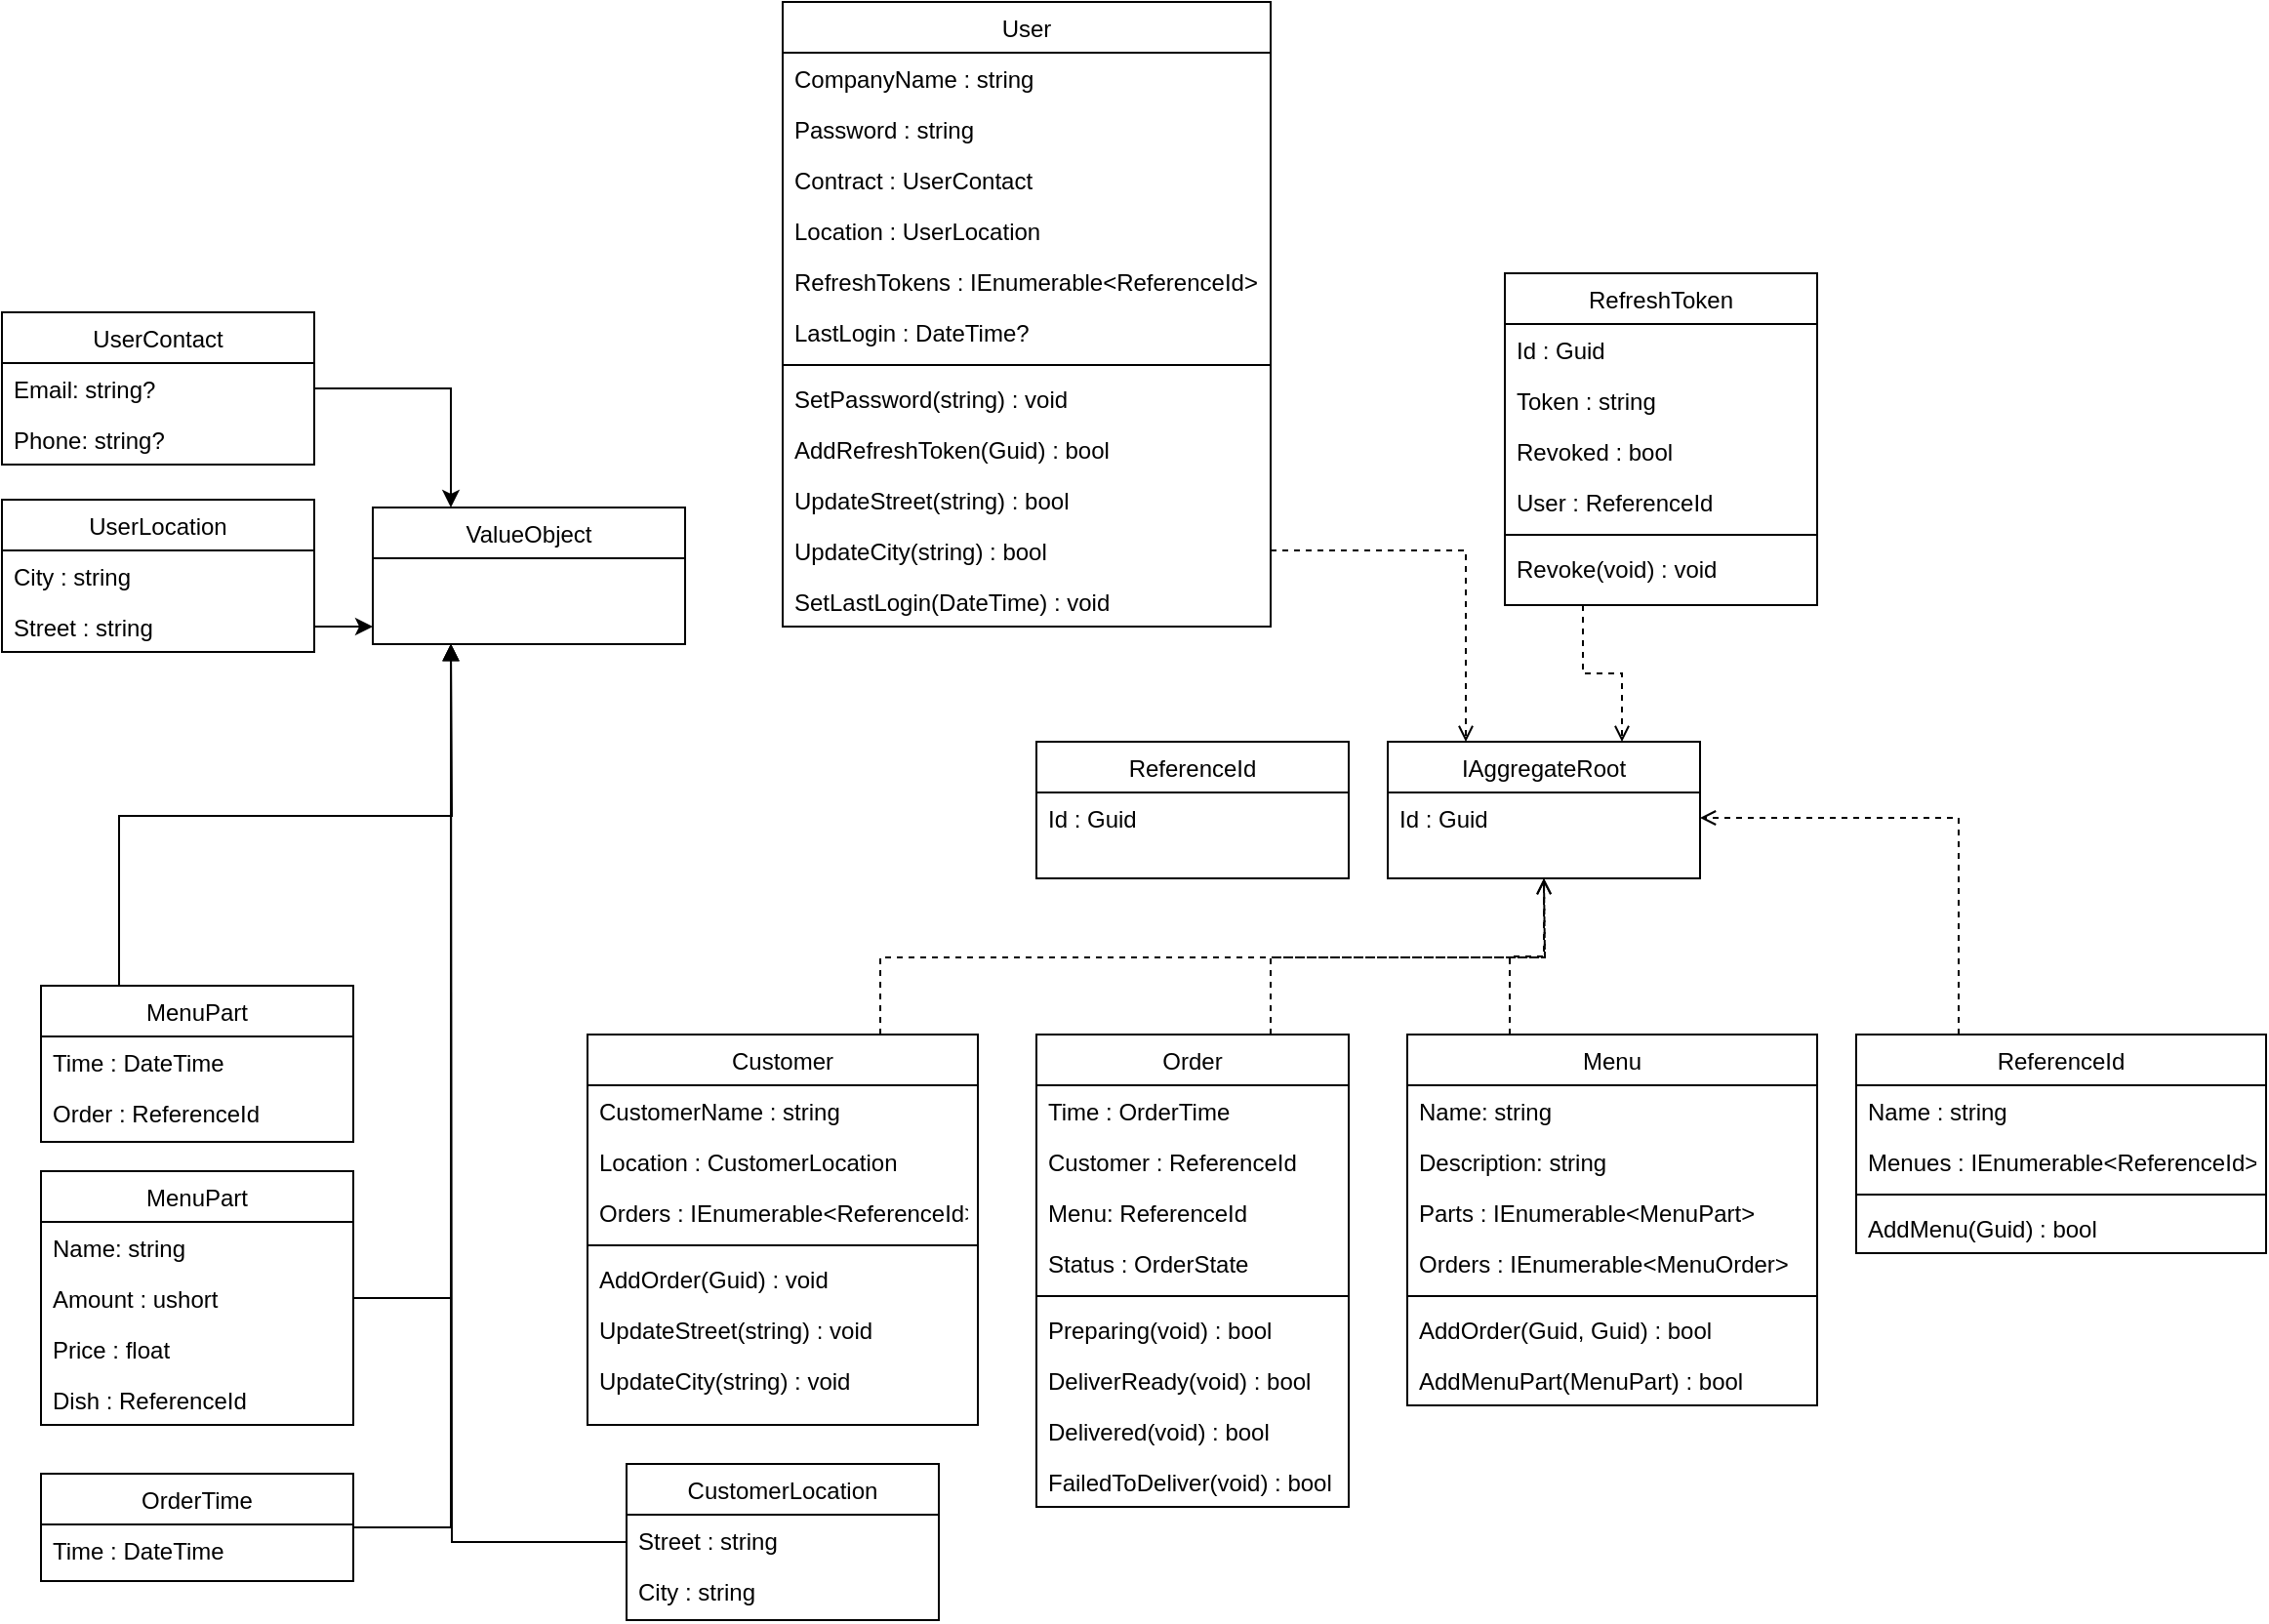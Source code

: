 <mxfile version="24.2.8" type="device">
  <diagram id="C5RBs43oDa-KdzZeNtuy" name="Page-1">
    <mxGraphModel dx="2555" dy="928" grid="1" gridSize="10" guides="1" tooltips="1" connect="1" arrows="1" fold="1" page="1" pageScale="1" pageWidth="827" pageHeight="1169" math="0" shadow="0">
      <root>
        <mxCell id="WIyWlLk6GJQsqaUBKTNV-0" />
        <mxCell id="WIyWlLk6GJQsqaUBKTNV-1" parent="WIyWlLk6GJQsqaUBKTNV-0" />
        <mxCell id="0vBWi96ck9Bd_lwoH30j-1" value="IAggregateRoot" style="swimlane;fontStyle=0;align=center;verticalAlign=top;childLayout=stackLayout;horizontal=1;startSize=26;horizontalStack=0;resizeParent=1;resizeLast=0;collapsible=0;marginBottom=0;rounded=0;shadow=0;strokeWidth=1;connectable=1;swimlaneLine=1;swimlaneFillColor=none;swimlaneHead=1;pointerEvents=1;swimlaneBody=1;container=1;dropTarget=1;" vertex="1" parent="WIyWlLk6GJQsqaUBKTNV-1">
          <mxGeometry x="330" y="560" width="160" height="70" as="geometry">
            <mxRectangle x="300" y="560" width="170" height="26" as="alternateBounds" />
          </mxGeometry>
        </mxCell>
        <mxCell id="0vBWi96ck9Bd_lwoH30j-2" value="Id : Guid" style="text;align=left;verticalAlign=top;spacingLeft=4;spacingRight=4;overflow=hidden;rotatable=0;points=[[0,0.5],[1,0.5]];portConstraint=eastwest;strokeColor=none;" vertex="1" parent="0vBWi96ck9Bd_lwoH30j-1">
          <mxGeometry y="26" width="160" height="26" as="geometry" />
        </mxCell>
        <mxCell id="0vBWi96ck9Bd_lwoH30j-17" style="edgeStyle=orthogonalEdgeStyle;rounded=0;orthogonalLoop=1;jettySize=auto;html=1;exitX=0.25;exitY=0;exitDx=0;exitDy=0;entryX=0.5;entryY=1;entryDx=0;entryDy=0;dashed=1;endArrow=open;endFill=0;" edge="1" parent="WIyWlLk6GJQsqaUBKTNV-1" source="0vBWi96ck9Bd_lwoH30j-9" target="0vBWi96ck9Bd_lwoH30j-1">
          <mxGeometry relative="1" as="geometry" />
        </mxCell>
        <mxCell id="0vBWi96ck9Bd_lwoH30j-9" value="Menu" style="swimlane;fontStyle=0;align=center;verticalAlign=top;childLayout=stackLayout;horizontal=1;startSize=26;horizontalStack=0;resizeParent=1;resizeLast=0;collapsible=0;marginBottom=0;rounded=0;shadow=0;strokeWidth=1;connectable=1;swimlaneLine=1;swimlaneFillColor=none;swimlaneHead=1;pointerEvents=1;swimlaneBody=1;container=1;dropTarget=1;" vertex="1" parent="WIyWlLk6GJQsqaUBKTNV-1">
          <mxGeometry x="340" y="710" width="210" height="190" as="geometry">
            <mxRectangle x="300" y="560" width="170" height="26" as="alternateBounds" />
          </mxGeometry>
        </mxCell>
        <mxCell id="0vBWi96ck9Bd_lwoH30j-14" value="Name: string&#xa;" style="text;align=left;verticalAlign=top;spacingLeft=4;spacingRight=4;overflow=hidden;rotatable=0;points=[[0,0.5],[1,0.5]];portConstraint=eastwest;strokeColor=none;" vertex="1" parent="0vBWi96ck9Bd_lwoH30j-9">
          <mxGeometry y="26" width="210" height="26" as="geometry" />
        </mxCell>
        <mxCell id="0vBWi96ck9Bd_lwoH30j-15" value="Description: string&#xa;" style="text;align=left;verticalAlign=top;spacingLeft=4;spacingRight=4;overflow=hidden;rotatable=0;points=[[0,0.5],[1,0.5]];portConstraint=eastwest;strokeColor=none;" vertex="1" parent="0vBWi96ck9Bd_lwoH30j-9">
          <mxGeometry y="52" width="210" height="26" as="geometry" />
        </mxCell>
        <mxCell id="0vBWi96ck9Bd_lwoH30j-34" value="Parts : IEnumerable&lt;MenuPart&gt;" style="text;align=left;verticalAlign=top;spacingLeft=4;spacingRight=4;overflow=hidden;rotatable=0;points=[[0,0.5],[1,0.5]];portConstraint=eastwest;strokeColor=none;" vertex="1" parent="0vBWi96ck9Bd_lwoH30j-9">
          <mxGeometry y="78" width="210" height="26" as="geometry" />
        </mxCell>
        <mxCell id="0vBWi96ck9Bd_lwoH30j-35" value="Orders : IEnumerable&lt;MenuOrder&gt;" style="text;align=left;verticalAlign=top;spacingLeft=4;spacingRight=4;overflow=hidden;rotatable=0;points=[[0,0.5],[1,0.5]];portConstraint=eastwest;strokeColor=none;" vertex="1" parent="0vBWi96ck9Bd_lwoH30j-9">
          <mxGeometry y="104" width="210" height="26" as="geometry" />
        </mxCell>
        <mxCell id="0vBWi96ck9Bd_lwoH30j-73" value="" style="line;strokeWidth=1;fillColor=none;align=left;verticalAlign=middle;spacingTop=-1;spacingLeft=3;spacingRight=3;rotatable=0;labelPosition=right;points=[];portConstraint=eastwest;strokeColor=inherit;" vertex="1" parent="0vBWi96ck9Bd_lwoH30j-9">
          <mxGeometry y="130" width="210" height="8" as="geometry" />
        </mxCell>
        <mxCell id="0vBWi96ck9Bd_lwoH30j-74" value="AddOrder(Guid, Guid) : bool" style="text;align=left;verticalAlign=top;spacingLeft=4;spacingRight=4;overflow=hidden;rotatable=0;points=[[0,0.5],[1,0.5]];portConstraint=eastwest;strokeColor=none;" vertex="1" parent="0vBWi96ck9Bd_lwoH30j-9">
          <mxGeometry y="138" width="210" height="26" as="geometry" />
        </mxCell>
        <mxCell id="0vBWi96ck9Bd_lwoH30j-75" value="AddMenuPart(MenuPart) : bool" style="text;align=left;verticalAlign=top;spacingLeft=4;spacingRight=4;overflow=hidden;rotatable=0;points=[[0,0.5],[1,0.5]];portConstraint=eastwest;strokeColor=none;" vertex="1" parent="0vBWi96ck9Bd_lwoH30j-9">
          <mxGeometry y="164" width="210" height="26" as="geometry" />
        </mxCell>
        <mxCell id="0vBWi96ck9Bd_lwoH30j-12" value="ValueObject" style="swimlane;fontStyle=0;align=center;verticalAlign=top;childLayout=stackLayout;horizontal=1;startSize=26;horizontalStack=0;resizeParent=1;resizeLast=0;collapsible=0;marginBottom=0;rounded=0;shadow=0;strokeWidth=1;connectable=1;swimlaneLine=1;swimlaneFillColor=none;swimlaneHead=1;pointerEvents=1;swimlaneBody=1;container=1;dropTarget=1;" vertex="1" parent="WIyWlLk6GJQsqaUBKTNV-1">
          <mxGeometry x="-190" y="440" width="160" height="70" as="geometry">
            <mxRectangle x="300" y="560" width="170" height="26" as="alternateBounds" />
          </mxGeometry>
        </mxCell>
        <mxCell id="0vBWi96ck9Bd_lwoH30j-108" style="edgeStyle=orthogonalEdgeStyle;rounded=0;orthogonalLoop=1;jettySize=auto;html=1;exitX=0.25;exitY=0;exitDx=0;exitDy=0;endArrow=block;endFill=1;" edge="1" parent="WIyWlLk6GJQsqaUBKTNV-1" source="0vBWi96ck9Bd_lwoH30j-18">
          <mxGeometry relative="1" as="geometry">
            <mxPoint x="-150" y="510" as="targetPoint" />
          </mxGeometry>
        </mxCell>
        <mxCell id="0vBWi96ck9Bd_lwoH30j-18" value="MenuPart" style="swimlane;fontStyle=0;align=center;verticalAlign=top;childLayout=stackLayout;horizontal=1;startSize=26;horizontalStack=0;resizeParent=1;resizeLast=0;collapsible=0;marginBottom=0;rounded=0;shadow=0;strokeWidth=1;connectable=1;swimlaneLine=1;swimlaneFillColor=none;swimlaneHead=1;pointerEvents=1;swimlaneBody=1;container=1;dropTarget=1;" vertex="1" parent="WIyWlLk6GJQsqaUBKTNV-1">
          <mxGeometry x="-360" y="685" width="160" height="80" as="geometry">
            <mxRectangle x="300" y="560" width="170" height="26" as="alternateBounds" />
          </mxGeometry>
        </mxCell>
        <mxCell id="0vBWi96ck9Bd_lwoH30j-31" value="Time : DateTime" style="text;align=left;verticalAlign=top;spacingLeft=4;spacingRight=4;overflow=hidden;rotatable=0;points=[[0,0.5],[1,0.5]];portConstraint=eastwest;strokeColor=none;" vertex="1" parent="0vBWi96ck9Bd_lwoH30j-18">
          <mxGeometry y="26" width="160" height="26" as="geometry" />
        </mxCell>
        <mxCell id="0vBWi96ck9Bd_lwoH30j-33" value="Order : ReferenceId" style="text;align=left;verticalAlign=top;spacingLeft=4;spacingRight=4;overflow=hidden;rotatable=0;points=[[0,0.5],[1,0.5]];portConstraint=eastwest;strokeColor=none;" vertex="1" parent="0vBWi96ck9Bd_lwoH30j-18">
          <mxGeometry y="52" width="160" height="26" as="geometry" />
        </mxCell>
        <mxCell id="0vBWi96ck9Bd_lwoH30j-109" style="edgeStyle=orthogonalEdgeStyle;rounded=0;orthogonalLoop=1;jettySize=auto;html=1;exitX=1;exitY=0.5;exitDx=0;exitDy=0;entryX=0.25;entryY=1;entryDx=0;entryDy=0;endArrow=block;endFill=1;" edge="1" parent="WIyWlLk6GJQsqaUBKTNV-1" source="0vBWi96ck9Bd_lwoH30j-19" target="0vBWi96ck9Bd_lwoH30j-12">
          <mxGeometry relative="1" as="geometry" />
        </mxCell>
        <mxCell id="0vBWi96ck9Bd_lwoH30j-19" value="MenuPart&#xa;" style="swimlane;fontStyle=0;align=center;verticalAlign=top;childLayout=stackLayout;horizontal=1;startSize=26;horizontalStack=0;resizeParent=1;resizeLast=0;collapsible=0;marginBottom=0;rounded=0;shadow=0;strokeWidth=1;connectable=1;swimlaneLine=1;swimlaneFillColor=none;swimlaneHead=1;pointerEvents=1;swimlaneBody=1;container=1;dropTarget=1;" vertex="1" parent="WIyWlLk6GJQsqaUBKTNV-1">
          <mxGeometry x="-360" y="780" width="160" height="130" as="geometry">
            <mxRectangle x="300" y="560" width="170" height="26" as="alternateBounds" />
          </mxGeometry>
        </mxCell>
        <mxCell id="0vBWi96ck9Bd_lwoH30j-28" value="Name: string&#xa;" style="text;align=left;verticalAlign=top;spacingLeft=4;spacingRight=4;overflow=hidden;rotatable=0;points=[[0,0.5],[1,0.5]];portConstraint=eastwest;strokeColor=none;" vertex="1" parent="0vBWi96ck9Bd_lwoH30j-19">
          <mxGeometry y="26" width="160" height="26" as="geometry" />
        </mxCell>
        <mxCell id="0vBWi96ck9Bd_lwoH30j-29" value="Amount : ushort" style="text;align=left;verticalAlign=top;spacingLeft=4;spacingRight=4;overflow=hidden;rotatable=0;points=[[0,0.5],[1,0.5]];portConstraint=eastwest;strokeColor=none;" vertex="1" parent="0vBWi96ck9Bd_lwoH30j-19">
          <mxGeometry y="52" width="160" height="26" as="geometry" />
        </mxCell>
        <mxCell id="0vBWi96ck9Bd_lwoH30j-30" value="Price : float" style="text;align=left;verticalAlign=top;spacingLeft=4;spacingRight=4;overflow=hidden;rotatable=0;points=[[0,0.5],[1,0.5]];portConstraint=eastwest;strokeColor=none;" vertex="1" parent="0vBWi96ck9Bd_lwoH30j-19">
          <mxGeometry y="78" width="160" height="26" as="geometry" />
        </mxCell>
        <mxCell id="0vBWi96ck9Bd_lwoH30j-32" value="Dish : ReferenceId" style="text;align=left;verticalAlign=top;spacingLeft=4;spacingRight=4;overflow=hidden;rotatable=0;points=[[0,0.5],[1,0.5]];portConstraint=eastwest;strokeColor=none;" vertex="1" parent="0vBWi96ck9Bd_lwoH30j-19">
          <mxGeometry y="104" width="160" height="26" as="geometry" />
        </mxCell>
        <mxCell id="0vBWi96ck9Bd_lwoH30j-22" value="ReferenceId" style="swimlane;fontStyle=0;align=center;verticalAlign=top;childLayout=stackLayout;horizontal=1;startSize=26;horizontalStack=0;resizeParent=1;resizeLast=0;collapsible=0;marginBottom=0;rounded=0;shadow=0;strokeWidth=1;connectable=1;swimlaneLine=1;swimlaneFillColor=none;swimlaneHead=1;pointerEvents=1;swimlaneBody=1;container=1;dropTarget=1;" vertex="1" parent="WIyWlLk6GJQsqaUBKTNV-1">
          <mxGeometry x="150" y="560" width="160" height="70" as="geometry">
            <mxRectangle x="300" y="560" width="170" height="26" as="alternateBounds" />
          </mxGeometry>
        </mxCell>
        <mxCell id="0vBWi96ck9Bd_lwoH30j-23" value="Id : Guid" style="text;align=left;verticalAlign=top;spacingLeft=4;spacingRight=4;overflow=hidden;rotatable=0;points=[[0,0.5],[1,0.5]];portConstraint=eastwest;strokeColor=none;" vertex="1" parent="0vBWi96ck9Bd_lwoH30j-22">
          <mxGeometry y="26" width="160" height="26" as="geometry" />
        </mxCell>
        <mxCell id="0vBWi96ck9Bd_lwoH30j-65" style="edgeStyle=orthogonalEdgeStyle;rounded=0;orthogonalLoop=1;jettySize=auto;html=1;exitX=0.75;exitY=0;exitDx=0;exitDy=0;dashed=1;endArrow=open;endFill=0;" edge="1" parent="WIyWlLk6GJQsqaUBKTNV-1" source="0vBWi96ck9Bd_lwoH30j-37">
          <mxGeometry relative="1" as="geometry">
            <mxPoint x="410.0" y="630" as="targetPoint" />
          </mxGeometry>
        </mxCell>
        <mxCell id="0vBWi96ck9Bd_lwoH30j-37" value="Order" style="swimlane;fontStyle=0;align=center;verticalAlign=top;childLayout=stackLayout;horizontal=1;startSize=26;horizontalStack=0;resizeParent=1;resizeLast=0;collapsible=0;marginBottom=0;rounded=0;shadow=0;strokeWidth=1;connectable=1;swimlaneLine=1;swimlaneFillColor=none;swimlaneHead=1;pointerEvents=1;swimlaneBody=1;container=1;dropTarget=1;" vertex="1" parent="WIyWlLk6GJQsqaUBKTNV-1">
          <mxGeometry x="150" y="710" width="160" height="242" as="geometry">
            <mxRectangle x="300" y="560" width="170" height="26" as="alternateBounds" />
          </mxGeometry>
        </mxCell>
        <mxCell id="0vBWi96ck9Bd_lwoH30j-41" value="Time : OrderTime" style="text;align=left;verticalAlign=top;spacingLeft=4;spacingRight=4;overflow=hidden;rotatable=0;points=[[0,0.5],[1,0.5]];portConstraint=eastwest;strokeColor=none;" vertex="1" parent="0vBWi96ck9Bd_lwoH30j-37">
          <mxGeometry y="26" width="160" height="26" as="geometry" />
        </mxCell>
        <mxCell id="0vBWi96ck9Bd_lwoH30j-42" value="Customer : ReferenceId" style="text;align=left;verticalAlign=top;spacingLeft=4;spacingRight=4;overflow=hidden;rotatable=0;points=[[0,0.5],[1,0.5]];portConstraint=eastwest;strokeColor=none;" vertex="1" parent="0vBWi96ck9Bd_lwoH30j-37">
          <mxGeometry y="52" width="160" height="26" as="geometry" />
        </mxCell>
        <mxCell id="0vBWi96ck9Bd_lwoH30j-43" value="Menu: ReferenceId" style="text;align=left;verticalAlign=top;spacingLeft=4;spacingRight=4;overflow=hidden;rotatable=0;points=[[0,0.5],[1,0.5]];portConstraint=eastwest;strokeColor=none;" vertex="1" parent="0vBWi96ck9Bd_lwoH30j-37">
          <mxGeometry y="78" width="160" height="26" as="geometry" />
        </mxCell>
        <mxCell id="0vBWi96ck9Bd_lwoH30j-47" value="Status : OrderState" style="text;align=left;verticalAlign=top;spacingLeft=4;spacingRight=4;overflow=hidden;rotatable=0;points=[[0,0.5],[1,0.5]];portConstraint=eastwest;strokeColor=none;" vertex="1" parent="0vBWi96ck9Bd_lwoH30j-37">
          <mxGeometry y="104" width="160" height="26" as="geometry" />
        </mxCell>
        <mxCell id="0vBWi96ck9Bd_lwoH30j-67" value="" style="line;strokeWidth=1;fillColor=none;align=left;verticalAlign=middle;spacingTop=-1;spacingLeft=3;spacingRight=3;rotatable=0;labelPosition=right;points=[];portConstraint=eastwest;strokeColor=inherit;" vertex="1" parent="0vBWi96ck9Bd_lwoH30j-37">
          <mxGeometry y="130" width="160" height="8" as="geometry" />
        </mxCell>
        <mxCell id="0vBWi96ck9Bd_lwoH30j-68" value="Preparing(void) : bool" style="text;align=left;verticalAlign=top;spacingLeft=4;spacingRight=4;overflow=hidden;rotatable=0;points=[[0,0.5],[1,0.5]];portConstraint=eastwest;strokeColor=none;" vertex="1" parent="0vBWi96ck9Bd_lwoH30j-37">
          <mxGeometry y="138" width="160" height="26" as="geometry" />
        </mxCell>
        <mxCell id="0vBWi96ck9Bd_lwoH30j-69" value="DeliverReady(void) : bool" style="text;align=left;verticalAlign=top;spacingLeft=4;spacingRight=4;overflow=hidden;rotatable=0;points=[[0,0.5],[1,0.5]];portConstraint=eastwest;strokeColor=none;" vertex="1" parent="0vBWi96ck9Bd_lwoH30j-37">
          <mxGeometry y="164" width="160" height="26" as="geometry" />
        </mxCell>
        <mxCell id="0vBWi96ck9Bd_lwoH30j-70" value="Delivered(void) : bool" style="text;align=left;verticalAlign=top;spacingLeft=4;spacingRight=4;overflow=hidden;rotatable=0;points=[[0,0.5],[1,0.5]];portConstraint=eastwest;strokeColor=none;" vertex="1" parent="0vBWi96ck9Bd_lwoH30j-37">
          <mxGeometry y="190" width="160" height="26" as="geometry" />
        </mxCell>
        <mxCell id="0vBWi96ck9Bd_lwoH30j-71" value="FailedToDeliver(void) : bool" style="text;align=left;verticalAlign=top;spacingLeft=4;spacingRight=4;overflow=hidden;rotatable=0;points=[[0,0.5],[1,0.5]];portConstraint=eastwest;strokeColor=none;" vertex="1" parent="0vBWi96ck9Bd_lwoH30j-37">
          <mxGeometry y="216" width="160" height="26" as="geometry" />
        </mxCell>
        <mxCell id="0vBWi96ck9Bd_lwoH30j-112" style="edgeStyle=orthogonalEdgeStyle;rounded=0;orthogonalLoop=1;jettySize=auto;html=1;exitX=1;exitY=0.5;exitDx=0;exitDy=0;entryX=0.25;entryY=1;entryDx=0;entryDy=0;endArrow=block;endFill=1;" edge="1" parent="WIyWlLk6GJQsqaUBKTNV-1" source="0vBWi96ck9Bd_lwoH30j-38" target="0vBWi96ck9Bd_lwoH30j-12">
          <mxGeometry relative="1" as="geometry" />
        </mxCell>
        <mxCell id="0vBWi96ck9Bd_lwoH30j-38" value="OrderTime" style="swimlane;fontStyle=0;align=center;verticalAlign=top;childLayout=stackLayout;horizontal=1;startSize=26;horizontalStack=0;resizeParent=1;resizeLast=0;collapsible=0;marginBottom=0;rounded=0;shadow=0;strokeWidth=1;connectable=1;swimlaneLine=1;swimlaneFillColor=none;swimlaneHead=1;pointerEvents=1;swimlaneBody=1;container=1;dropTarget=1;" vertex="1" parent="WIyWlLk6GJQsqaUBKTNV-1">
          <mxGeometry x="-360" y="935" width="160" height="55" as="geometry">
            <mxRectangle x="300" y="560" width="170" height="26" as="alternateBounds" />
          </mxGeometry>
        </mxCell>
        <mxCell id="0vBWi96ck9Bd_lwoH30j-39" value="Time : DateTime" style="text;align=left;verticalAlign=top;spacingLeft=4;spacingRight=4;overflow=hidden;rotatable=0;points=[[0,0.5],[1,0.5]];portConstraint=eastwest;strokeColor=none;" vertex="1" parent="0vBWi96ck9Bd_lwoH30j-38">
          <mxGeometry y="26" width="160" height="26" as="geometry" />
        </mxCell>
        <mxCell id="0vBWi96ck9Bd_lwoH30j-66" style="edgeStyle=orthogonalEdgeStyle;rounded=0;orthogonalLoop=1;jettySize=auto;html=1;exitX=0.75;exitY=0;exitDx=0;exitDy=0;endArrow=none;endFill=0;dashed=1;" edge="1" parent="WIyWlLk6GJQsqaUBKTNV-1" source="0vBWi96ck9Bd_lwoH30j-45">
          <mxGeometry relative="1" as="geometry">
            <mxPoint x="410.0" y="630" as="targetPoint" />
          </mxGeometry>
        </mxCell>
        <mxCell id="0vBWi96ck9Bd_lwoH30j-45" value="Customer" style="swimlane;fontStyle=0;align=center;verticalAlign=top;childLayout=stackLayout;horizontal=1;startSize=26;horizontalStack=0;resizeParent=1;resizeLast=0;collapsible=0;marginBottom=0;rounded=0;shadow=0;strokeWidth=1;connectable=1;swimlaneLine=1;swimlaneFillColor=none;swimlaneHead=1;pointerEvents=1;swimlaneBody=1;container=1;dropTarget=1;strokeColor=default;" vertex="1" parent="WIyWlLk6GJQsqaUBKTNV-1">
          <mxGeometry x="-80" y="710" width="200" height="200" as="geometry">
            <mxRectangle x="300" y="560" width="170" height="26" as="alternateBounds" />
          </mxGeometry>
        </mxCell>
        <mxCell id="0vBWi96ck9Bd_lwoH30j-40" value="CustomerName : string" style="text;align=left;verticalAlign=top;spacingLeft=4;spacingRight=4;overflow=hidden;rotatable=0;points=[[0,0.5],[1,0.5]];portConstraint=eastwest;strokeColor=none;" vertex="1" parent="0vBWi96ck9Bd_lwoH30j-45">
          <mxGeometry y="26" width="200" height="26" as="geometry" />
        </mxCell>
        <mxCell id="0vBWi96ck9Bd_lwoH30j-48" value="Location : CustomerLocation" style="text;align=left;verticalAlign=top;spacingLeft=4;spacingRight=4;overflow=hidden;rotatable=0;points=[[0,0.5],[1,0.5]];portConstraint=eastwest;strokeColor=none;" vertex="1" parent="0vBWi96ck9Bd_lwoH30j-45">
          <mxGeometry y="52" width="200" height="26" as="geometry" />
        </mxCell>
        <mxCell id="0vBWi96ck9Bd_lwoH30j-49" value="Orders : IEnumerable&lt;ReferenceId&gt;" style="text;align=left;verticalAlign=top;spacingLeft=4;spacingRight=4;overflow=hidden;rotatable=0;points=[[0,0.5],[1,0.5]];portConstraint=eastwest;strokeColor=none;" vertex="1" parent="0vBWi96ck9Bd_lwoH30j-45">
          <mxGeometry y="78" width="200" height="26" as="geometry" />
        </mxCell>
        <mxCell id="0vBWi96ck9Bd_lwoH30j-54" value="" style="line;strokeWidth=1;fillColor=none;align=left;verticalAlign=middle;spacingTop=-1;spacingLeft=3;spacingRight=3;rotatable=0;labelPosition=right;points=[];portConstraint=eastwest;strokeColor=inherit;" vertex="1" parent="0vBWi96ck9Bd_lwoH30j-45">
          <mxGeometry y="104" width="200" height="8" as="geometry" />
        </mxCell>
        <mxCell id="0vBWi96ck9Bd_lwoH30j-56" value="AddOrder(Guid) : void" style="text;align=left;verticalAlign=top;spacingLeft=4;spacingRight=4;overflow=hidden;rotatable=0;points=[[0,0.5],[1,0.5]];portConstraint=eastwest;strokeColor=none;" vertex="1" parent="0vBWi96ck9Bd_lwoH30j-45">
          <mxGeometry y="112" width="200" height="26" as="geometry" />
        </mxCell>
        <mxCell id="0vBWi96ck9Bd_lwoH30j-58" value="UpdateStreet(string) : void" style="text;align=left;verticalAlign=top;spacingLeft=4;spacingRight=4;overflow=hidden;rotatable=0;points=[[0,0.5],[1,0.5]];portConstraint=eastwest;strokeColor=none;" vertex="1" parent="0vBWi96ck9Bd_lwoH30j-45">
          <mxGeometry y="138" width="200" height="26" as="geometry" />
        </mxCell>
        <mxCell id="0vBWi96ck9Bd_lwoH30j-59" value="UpdateCity(string) : void" style="text;align=left;verticalAlign=top;spacingLeft=4;spacingRight=4;overflow=hidden;rotatable=0;points=[[0,0.5],[1,0.5]];portConstraint=eastwest;strokeColor=none;" vertex="1" parent="0vBWi96ck9Bd_lwoH30j-45">
          <mxGeometry y="164" width="200" height="26" as="geometry" />
        </mxCell>
        <mxCell id="0vBWi96ck9Bd_lwoH30j-106" style="edgeStyle=orthogonalEdgeStyle;rounded=0;orthogonalLoop=1;jettySize=auto;html=1;exitX=0;exitY=0.5;exitDx=0;exitDy=0;endArrow=block;endFill=1;" edge="1" parent="WIyWlLk6GJQsqaUBKTNV-1" source="0vBWi96ck9Bd_lwoH30j-60">
          <mxGeometry relative="1" as="geometry">
            <mxPoint x="-150" y="510" as="targetPoint" />
          </mxGeometry>
        </mxCell>
        <mxCell id="0vBWi96ck9Bd_lwoH30j-60" value="CustomerLocation" style="swimlane;fontStyle=0;align=center;verticalAlign=top;childLayout=stackLayout;horizontal=1;startSize=26;horizontalStack=0;resizeParent=1;resizeLast=0;collapsible=0;marginBottom=0;rounded=0;shadow=0;strokeWidth=1;connectable=1;swimlaneLine=1;swimlaneFillColor=none;swimlaneHead=1;pointerEvents=1;swimlaneBody=1;container=1;dropTarget=1;" vertex="1" parent="WIyWlLk6GJQsqaUBKTNV-1">
          <mxGeometry x="-60" y="930" width="160" height="80" as="geometry">
            <mxRectangle x="300" y="560" width="170" height="26" as="alternateBounds" />
          </mxGeometry>
        </mxCell>
        <mxCell id="0vBWi96ck9Bd_lwoH30j-61" value="Street : string" style="text;align=left;verticalAlign=top;spacingLeft=4;spacingRight=4;overflow=hidden;rotatable=0;points=[[0,0.5],[1,0.5]];portConstraint=eastwest;strokeColor=none;" vertex="1" parent="0vBWi96ck9Bd_lwoH30j-60">
          <mxGeometry y="26" width="160" height="26" as="geometry" />
        </mxCell>
        <mxCell id="0vBWi96ck9Bd_lwoH30j-62" value="City : string" style="text;align=left;verticalAlign=top;spacingLeft=4;spacingRight=4;overflow=hidden;rotatable=0;points=[[0,0.5],[1,0.5]];portConstraint=eastwest;strokeColor=none;" vertex="1" parent="0vBWi96ck9Bd_lwoH30j-60">
          <mxGeometry y="52" width="160" height="26" as="geometry" />
        </mxCell>
        <mxCell id="0vBWi96ck9Bd_lwoH30j-81" style="edgeStyle=orthogonalEdgeStyle;rounded=0;orthogonalLoop=1;jettySize=auto;html=1;exitX=0.25;exitY=0;exitDx=0;exitDy=0;entryX=1;entryY=0.5;entryDx=0;entryDy=0;endArrow=open;endFill=0;dashed=1;" edge="1" parent="WIyWlLk6GJQsqaUBKTNV-1" source="0vBWi96ck9Bd_lwoH30j-76" target="0vBWi96ck9Bd_lwoH30j-2">
          <mxGeometry relative="1" as="geometry" />
        </mxCell>
        <mxCell id="0vBWi96ck9Bd_lwoH30j-76" value="ReferenceId" style="swimlane;fontStyle=0;align=center;verticalAlign=top;childLayout=stackLayout;horizontal=1;startSize=26;horizontalStack=0;resizeParent=1;resizeLast=0;collapsible=0;marginBottom=0;rounded=0;shadow=0;strokeWidth=1;connectable=1;swimlaneLine=1;swimlaneFillColor=none;swimlaneHead=1;pointerEvents=1;swimlaneBody=1;container=1;dropTarget=1;" vertex="1" parent="WIyWlLk6GJQsqaUBKTNV-1">
          <mxGeometry x="570" y="710" width="210" height="112" as="geometry">
            <mxRectangle x="300" y="560" width="170" height="26" as="alternateBounds" />
          </mxGeometry>
        </mxCell>
        <mxCell id="0vBWi96ck9Bd_lwoH30j-77" value="Name : string" style="text;align=left;verticalAlign=top;spacingLeft=4;spacingRight=4;overflow=hidden;rotatable=0;points=[[0,0.5],[1,0.5]];portConstraint=eastwest;strokeColor=none;" vertex="1" parent="0vBWi96ck9Bd_lwoH30j-76">
          <mxGeometry y="26" width="210" height="26" as="geometry" />
        </mxCell>
        <mxCell id="0vBWi96ck9Bd_lwoH30j-79" value="Menues : IEnumerable&lt;ReferenceId&gt;" style="text;align=left;verticalAlign=top;spacingLeft=4;spacingRight=4;overflow=hidden;rotatable=0;points=[[0,0.5],[1,0.5]];portConstraint=eastwest;strokeColor=none;" vertex="1" parent="0vBWi96ck9Bd_lwoH30j-76">
          <mxGeometry y="52" width="210" height="26" as="geometry" />
        </mxCell>
        <mxCell id="0vBWi96ck9Bd_lwoH30j-78" value="" style="line;strokeWidth=1;fillColor=none;align=left;verticalAlign=middle;spacingTop=-1;spacingLeft=3;spacingRight=3;rotatable=0;labelPosition=right;points=[];portConstraint=eastwest;strokeColor=inherit;" vertex="1" parent="0vBWi96ck9Bd_lwoH30j-76">
          <mxGeometry y="78" width="210" height="8" as="geometry" />
        </mxCell>
        <mxCell id="0vBWi96ck9Bd_lwoH30j-80" value="AddMenu(Guid) : bool" style="text;align=left;verticalAlign=top;spacingLeft=4;spacingRight=4;overflow=hidden;rotatable=0;points=[[0,0.5],[1,0.5]];portConstraint=eastwest;strokeColor=none;" vertex="1" parent="0vBWi96ck9Bd_lwoH30j-76">
          <mxGeometry y="86" width="210" height="26" as="geometry" />
        </mxCell>
        <mxCell id="0vBWi96ck9Bd_lwoH30j-89" style="edgeStyle=orthogonalEdgeStyle;rounded=0;orthogonalLoop=1;jettySize=auto;html=1;exitX=0.25;exitY=1;exitDx=0;exitDy=0;entryX=0.75;entryY=0;entryDx=0;entryDy=0;endArrow=open;endFill=0;dashed=1;" edge="1" parent="WIyWlLk6GJQsqaUBKTNV-1" source="0vBWi96ck9Bd_lwoH30j-82" target="0vBWi96ck9Bd_lwoH30j-1">
          <mxGeometry relative="1" as="geometry" />
        </mxCell>
        <mxCell id="0vBWi96ck9Bd_lwoH30j-82" value="RefreshToken" style="swimlane;fontStyle=0;align=center;verticalAlign=top;childLayout=stackLayout;horizontal=1;startSize=26;horizontalStack=0;resizeParent=1;resizeLast=0;collapsible=0;marginBottom=0;rounded=0;shadow=0;strokeWidth=1;connectable=1;swimlaneLine=1;swimlaneFillColor=none;swimlaneHead=1;pointerEvents=1;swimlaneBody=1;container=1;dropTarget=1;" vertex="1" parent="WIyWlLk6GJQsqaUBKTNV-1">
          <mxGeometry x="390" y="320" width="160" height="170" as="geometry">
            <mxRectangle x="300" y="560" width="170" height="26" as="alternateBounds" />
          </mxGeometry>
        </mxCell>
        <mxCell id="0vBWi96ck9Bd_lwoH30j-83" value="Id : Guid" style="text;align=left;verticalAlign=top;spacingLeft=4;spacingRight=4;overflow=hidden;rotatable=0;points=[[0,0.5],[1,0.5]];portConstraint=eastwest;strokeColor=none;" vertex="1" parent="0vBWi96ck9Bd_lwoH30j-82">
          <mxGeometry y="26" width="160" height="26" as="geometry" />
        </mxCell>
        <mxCell id="0vBWi96ck9Bd_lwoH30j-84" value="Token : string" style="text;align=left;verticalAlign=top;spacingLeft=4;spacingRight=4;overflow=hidden;rotatable=0;points=[[0,0.5],[1,0.5]];portConstraint=eastwest;strokeColor=none;" vertex="1" parent="0vBWi96ck9Bd_lwoH30j-82">
          <mxGeometry y="52" width="160" height="26" as="geometry" />
        </mxCell>
        <mxCell id="0vBWi96ck9Bd_lwoH30j-85" value="Revoked : bool" style="text;align=left;verticalAlign=top;spacingLeft=4;spacingRight=4;overflow=hidden;rotatable=0;points=[[0,0.5],[1,0.5]];portConstraint=eastwest;strokeColor=none;" vertex="1" parent="0vBWi96ck9Bd_lwoH30j-82">
          <mxGeometry y="78" width="160" height="26" as="geometry" />
        </mxCell>
        <mxCell id="0vBWi96ck9Bd_lwoH30j-86" value="User : ReferenceId" style="text;align=left;verticalAlign=top;spacingLeft=4;spacingRight=4;overflow=hidden;rotatable=0;points=[[0,0.5],[1,0.5]];portConstraint=eastwest;strokeColor=none;" vertex="1" parent="0vBWi96ck9Bd_lwoH30j-82">
          <mxGeometry y="104" width="160" height="26" as="geometry" />
        </mxCell>
        <mxCell id="0vBWi96ck9Bd_lwoH30j-55" value="" style="line;strokeWidth=1;fillColor=none;align=left;verticalAlign=middle;spacingTop=-1;spacingLeft=3;spacingRight=3;rotatable=0;labelPosition=right;points=[];portConstraint=eastwest;strokeColor=inherit;" vertex="1" parent="0vBWi96ck9Bd_lwoH30j-82">
          <mxGeometry y="130" width="160" height="8" as="geometry" />
        </mxCell>
        <mxCell id="0vBWi96ck9Bd_lwoH30j-88" value="Revoke(void) : void" style="text;align=left;verticalAlign=top;spacingLeft=4;spacingRight=4;overflow=hidden;rotatable=0;points=[[0,0.5],[1,0.5]];portConstraint=eastwest;strokeColor=none;" vertex="1" parent="0vBWi96ck9Bd_lwoH30j-82">
          <mxGeometry y="138" width="160" height="26" as="geometry" />
        </mxCell>
        <mxCell id="0vBWi96ck9Bd_lwoH30j-90" value="User" style="swimlane;fontStyle=0;align=center;verticalAlign=top;childLayout=stackLayout;horizontal=1;startSize=26;horizontalStack=0;resizeParent=1;resizeLast=0;collapsible=0;marginBottom=0;rounded=0;shadow=0;strokeWidth=1;connectable=1;swimlaneLine=1;swimlaneFillColor=none;swimlaneHead=1;pointerEvents=1;swimlaneBody=1;container=1;dropTarget=1;" vertex="1" parent="WIyWlLk6GJQsqaUBKTNV-1">
          <mxGeometry x="20" y="181" width="250" height="320" as="geometry">
            <mxRectangle x="300" y="560" width="170" height="26" as="alternateBounds" />
          </mxGeometry>
        </mxCell>
        <mxCell id="0vBWi96ck9Bd_lwoH30j-113" value="CompanyName : string" style="text;align=left;verticalAlign=top;spacingLeft=4;spacingRight=4;overflow=hidden;rotatable=0;points=[[0,0.5],[1,0.5]];portConstraint=eastwest;strokeColor=none;" vertex="1" parent="0vBWi96ck9Bd_lwoH30j-90">
          <mxGeometry y="26" width="250" height="26" as="geometry" />
        </mxCell>
        <mxCell id="0vBWi96ck9Bd_lwoH30j-114" value="Password : string" style="text;align=left;verticalAlign=top;spacingLeft=4;spacingRight=4;overflow=hidden;rotatable=0;points=[[0,0.5],[1,0.5]];portConstraint=eastwest;strokeColor=none;" vertex="1" parent="0vBWi96ck9Bd_lwoH30j-90">
          <mxGeometry y="52" width="250" height="26" as="geometry" />
        </mxCell>
        <mxCell id="0vBWi96ck9Bd_lwoH30j-115" value="Contract : UserContact" style="text;align=left;verticalAlign=top;spacingLeft=4;spacingRight=4;overflow=hidden;rotatable=0;points=[[0,0.5],[1,0.5]];portConstraint=eastwest;strokeColor=none;" vertex="1" parent="0vBWi96ck9Bd_lwoH30j-90">
          <mxGeometry y="78" width="250" height="26" as="geometry" />
        </mxCell>
        <mxCell id="0vBWi96ck9Bd_lwoH30j-116" value="Location : UserLocation" style="text;align=left;verticalAlign=top;spacingLeft=4;spacingRight=4;overflow=hidden;rotatable=0;points=[[0,0.5],[1,0.5]];portConstraint=eastwest;strokeColor=none;" vertex="1" parent="0vBWi96ck9Bd_lwoH30j-90">
          <mxGeometry y="104" width="250" height="26" as="geometry" />
        </mxCell>
        <mxCell id="0vBWi96ck9Bd_lwoH30j-117" value="RefreshTokens : IEnumerable&lt;ReferenceId&gt;" style="text;align=left;verticalAlign=top;spacingLeft=4;spacingRight=4;overflow=hidden;rotatable=0;points=[[0,0.5],[1,0.5]];portConstraint=eastwest;strokeColor=none;" vertex="1" parent="0vBWi96ck9Bd_lwoH30j-90">
          <mxGeometry y="130" width="250" height="26" as="geometry" />
        </mxCell>
        <mxCell id="0vBWi96ck9Bd_lwoH30j-125" value="LastLogin : DateTime?" style="text;align=left;verticalAlign=top;spacingLeft=4;spacingRight=4;overflow=hidden;rotatable=0;points=[[0,0.5],[1,0.5]];portConstraint=eastwest;strokeColor=none;" vertex="1" parent="0vBWi96ck9Bd_lwoH30j-90">
          <mxGeometry y="156" width="250" height="26" as="geometry" />
        </mxCell>
        <mxCell id="0vBWi96ck9Bd_lwoH30j-120" value="" style="line;strokeWidth=1;fillColor=none;align=left;verticalAlign=middle;spacingTop=-1;spacingLeft=3;spacingRight=3;rotatable=0;labelPosition=right;points=[];portConstraint=eastwest;strokeColor=inherit;" vertex="1" parent="0vBWi96ck9Bd_lwoH30j-90">
          <mxGeometry y="182" width="250" height="8" as="geometry" />
        </mxCell>
        <mxCell id="0vBWi96ck9Bd_lwoH30j-121" value="SetPassword(string) : void" style="text;align=left;verticalAlign=top;spacingLeft=4;spacingRight=4;overflow=hidden;rotatable=0;points=[[0,0.5],[1,0.5]];portConstraint=eastwest;strokeColor=none;" vertex="1" parent="0vBWi96ck9Bd_lwoH30j-90">
          <mxGeometry y="190" width="250" height="26" as="geometry" />
        </mxCell>
        <mxCell id="0vBWi96ck9Bd_lwoH30j-123" value="AddRefreshToken(Guid) : bool" style="text;align=left;verticalAlign=top;spacingLeft=4;spacingRight=4;overflow=hidden;rotatable=0;points=[[0,0.5],[1,0.5]];portConstraint=eastwest;strokeColor=none;" vertex="1" parent="0vBWi96ck9Bd_lwoH30j-90">
          <mxGeometry y="216" width="250" height="26" as="geometry" />
        </mxCell>
        <mxCell id="0vBWi96ck9Bd_lwoH30j-122" value="UpdateStreet(string) : bool" style="text;align=left;verticalAlign=top;spacingLeft=4;spacingRight=4;overflow=hidden;rotatable=0;points=[[0,0.5],[1,0.5]];portConstraint=eastwest;strokeColor=none;" vertex="1" parent="0vBWi96ck9Bd_lwoH30j-90">
          <mxGeometry y="242" width="250" height="26" as="geometry" />
        </mxCell>
        <mxCell id="0vBWi96ck9Bd_lwoH30j-124" value="UpdateCity(string) : bool" style="text;align=left;verticalAlign=top;spacingLeft=4;spacingRight=4;overflow=hidden;rotatable=0;points=[[0,0.5],[1,0.5]];portConstraint=eastwest;strokeColor=none;" vertex="1" parent="0vBWi96ck9Bd_lwoH30j-90">
          <mxGeometry y="268" width="250" height="26" as="geometry" />
        </mxCell>
        <mxCell id="0vBWi96ck9Bd_lwoH30j-126" value="SetLastLogin(DateTime) : void" style="text;align=left;verticalAlign=top;spacingLeft=4;spacingRight=4;overflow=hidden;rotatable=0;points=[[0,0.5],[1,0.5]];portConstraint=eastwest;strokeColor=none;" vertex="1" parent="0vBWi96ck9Bd_lwoH30j-90">
          <mxGeometry y="294" width="250" height="26" as="geometry" />
        </mxCell>
        <mxCell id="0vBWi96ck9Bd_lwoH30j-91" value="UserContact" style="swimlane;fontStyle=0;align=center;verticalAlign=top;childLayout=stackLayout;horizontal=1;startSize=26;horizontalStack=0;resizeParent=1;resizeLast=0;collapsible=0;marginBottom=0;rounded=0;shadow=0;strokeWidth=1;connectable=1;swimlaneLine=1;swimlaneFillColor=none;swimlaneHead=1;pointerEvents=1;swimlaneBody=1;container=1;dropTarget=1;" vertex="1" parent="WIyWlLk6GJQsqaUBKTNV-1">
          <mxGeometry x="-380" y="340" width="160" height="78" as="geometry">
            <mxRectangle x="300" y="560" width="170" height="26" as="alternateBounds" />
          </mxGeometry>
        </mxCell>
        <mxCell id="0vBWi96ck9Bd_lwoH30j-95" value="Email: string?" style="text;align=left;verticalAlign=top;spacingLeft=4;spacingRight=4;overflow=hidden;rotatable=0;points=[[0,0.5],[1,0.5]];portConstraint=eastwest;strokeColor=none;" vertex="1" parent="0vBWi96ck9Bd_lwoH30j-91">
          <mxGeometry y="26" width="160" height="26" as="geometry" />
        </mxCell>
        <mxCell id="0vBWi96ck9Bd_lwoH30j-96" value="Phone: string?" style="text;align=left;verticalAlign=top;spacingLeft=4;spacingRight=4;overflow=hidden;rotatable=0;points=[[0,0.5],[1,0.5]];portConstraint=eastwest;strokeColor=none;" vertex="1" parent="0vBWi96ck9Bd_lwoH30j-91">
          <mxGeometry y="52" width="160" height="26" as="geometry" />
        </mxCell>
        <mxCell id="0vBWi96ck9Bd_lwoH30j-92" value="UserLocation" style="swimlane;fontStyle=0;align=center;verticalAlign=top;childLayout=stackLayout;horizontal=1;startSize=26;horizontalStack=0;resizeParent=1;resizeLast=0;collapsible=0;marginBottom=0;rounded=0;shadow=0;strokeWidth=1;connectable=1;swimlaneLine=1;swimlaneFillColor=none;swimlaneHead=1;pointerEvents=1;swimlaneBody=1;container=1;dropTarget=1;" vertex="1" parent="WIyWlLk6GJQsqaUBKTNV-1">
          <mxGeometry x="-380" y="436" width="160" height="78" as="geometry">
            <mxRectangle x="300" y="560" width="170" height="26" as="alternateBounds" />
          </mxGeometry>
        </mxCell>
        <mxCell id="0vBWi96ck9Bd_lwoH30j-94" value="City : string" style="text;align=left;verticalAlign=top;spacingLeft=4;spacingRight=4;overflow=hidden;rotatable=0;points=[[0,0.5],[1,0.5]];portConstraint=eastwest;strokeColor=none;" vertex="1" parent="0vBWi96ck9Bd_lwoH30j-92">
          <mxGeometry y="26" width="160" height="26" as="geometry" />
        </mxCell>
        <mxCell id="0vBWi96ck9Bd_lwoH30j-110" style="edgeStyle=orthogonalEdgeStyle;rounded=0;orthogonalLoop=1;jettySize=auto;html=1;exitX=1;exitY=0.5;exitDx=0;exitDy=0;" edge="1" parent="0vBWi96ck9Bd_lwoH30j-92" source="0vBWi96ck9Bd_lwoH30j-93">
          <mxGeometry relative="1" as="geometry">
            <mxPoint x="190" y="65.167" as="targetPoint" />
          </mxGeometry>
        </mxCell>
        <mxCell id="0vBWi96ck9Bd_lwoH30j-93" value="Street : string" style="text;align=left;verticalAlign=top;spacingLeft=4;spacingRight=4;overflow=hidden;rotatable=0;points=[[0,0.5],[1,0.5]];portConstraint=eastwest;strokeColor=none;" vertex="1" parent="0vBWi96ck9Bd_lwoH30j-92">
          <mxGeometry y="52" width="160" height="26" as="geometry" />
        </mxCell>
        <mxCell id="0vBWi96ck9Bd_lwoH30j-111" style="edgeStyle=orthogonalEdgeStyle;rounded=0;orthogonalLoop=1;jettySize=auto;html=1;exitX=1;exitY=0.5;exitDx=0;exitDy=0;entryX=0.25;entryY=0;entryDx=0;entryDy=0;" edge="1" parent="WIyWlLk6GJQsqaUBKTNV-1" source="0vBWi96ck9Bd_lwoH30j-95" target="0vBWi96ck9Bd_lwoH30j-12">
          <mxGeometry relative="1" as="geometry" />
        </mxCell>
        <mxCell id="0vBWi96ck9Bd_lwoH30j-127" style="edgeStyle=orthogonalEdgeStyle;rounded=0;orthogonalLoop=1;jettySize=auto;html=1;exitX=1;exitY=0.5;exitDx=0;exitDy=0;entryX=0.25;entryY=0;entryDx=0;entryDy=0;endArrow=open;endFill=0;dashed=1;" edge="1" parent="WIyWlLk6GJQsqaUBKTNV-1" source="0vBWi96ck9Bd_lwoH30j-124" target="0vBWi96ck9Bd_lwoH30j-1">
          <mxGeometry relative="1" as="geometry" />
        </mxCell>
      </root>
    </mxGraphModel>
  </diagram>
</mxfile>
